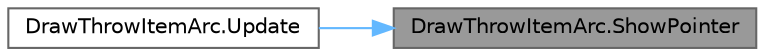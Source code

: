 digraph "DrawThrowItemArc.ShowPointer"
{
 // LATEX_PDF_SIZE
  bgcolor="transparent";
  edge [fontname=Helvetica,fontsize=10,labelfontname=Helvetica,labelfontsize=10];
  node [fontname=Helvetica,fontsize=10,shape=box,height=0.2,width=0.4];
  rankdir="RL";
  Node1 [id="Node000001",label="DrawThrowItemArc.ShowPointer",height=0.2,width=0.4,color="gray40", fillcolor="grey60", style="filled", fontcolor="black",tooltip="指定座標にマーカーを表示"];
  Node1 -> Node2 [id="edge1_Node000001_Node000002",dir="back",color="steelblue1",style="solid",tooltip=" "];
  Node2 [id="Node000002",label="DrawThrowItemArc.Update",height=0.2,width=0.4,color="grey40", fillcolor="white", style="filled",URL="$class_draw_throw_item_arc.html#a172a719cdf348117e793209cdbf76462",tooltip=" "];
}
